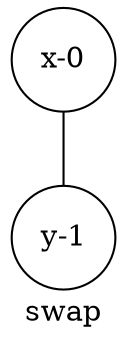 graph swap{
label =swap
x[label="x-0", shape=circle, style=filled, fillcolor=White]
y[label="y-1", shape=circle, style=filled, fillcolor=White]
x--y
}
